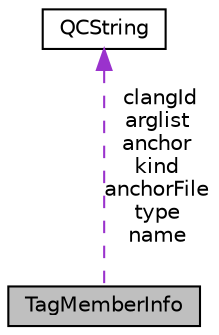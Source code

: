 digraph "TagMemberInfo"
{
 // INTERACTIVE_SVG=YES
 // LATEX_PDF_SIZE
  edge [fontname="Helvetica",fontsize="10",labelfontname="Helvetica",labelfontsize="10"];
  node [fontname="Helvetica",fontsize="10",shape=record];
  Node1 [label="TagMemberInfo",height=0.2,width=0.4,color="black", fillcolor="grey75", style="filled", fontcolor="black",tooltip="Container for member specific info that can be read from a tagfile"];
  Node2 -> Node1 [dir="back",color="darkorchid3",fontsize="10",style="dashed",label=" clangId\narglist\nanchor\nkind\nanchorFile\ntype\nname" ,fontname="Helvetica"];
  Node2 [label="QCString",height=0.2,width=0.4,color="black", fillcolor="white", style="filled",URL="$d9/d45/class_q_c_string.html",tooltip="This is an alternative implementation of QCString."];
}
